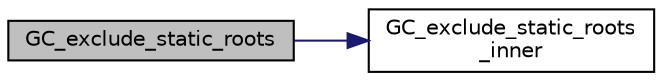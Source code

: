 digraph "GC_exclude_static_roots"
{
  edge [fontname="Helvetica",fontsize="10",labelfontname="Helvetica",labelfontsize="10"];
  node [fontname="Helvetica",fontsize="10",shape=record];
  rankdir="LR";
  Node1087 [label="GC_exclude_static_roots",height=0.2,width=0.4,color="black", fillcolor="grey75", style="filled", fontcolor="black"];
  Node1087 -> Node1088 [color="midnightblue",fontsize="10",style="solid",fontname="Helvetica"];
  Node1088 [label="GC_exclude_static_roots\l_inner",height=0.2,width=0.4,color="black", fillcolor="white", style="filled",URL="$dd/d54/mark__rts_8c.html#a9de5e042f9c16b0710e64611cfa92539"];
}
